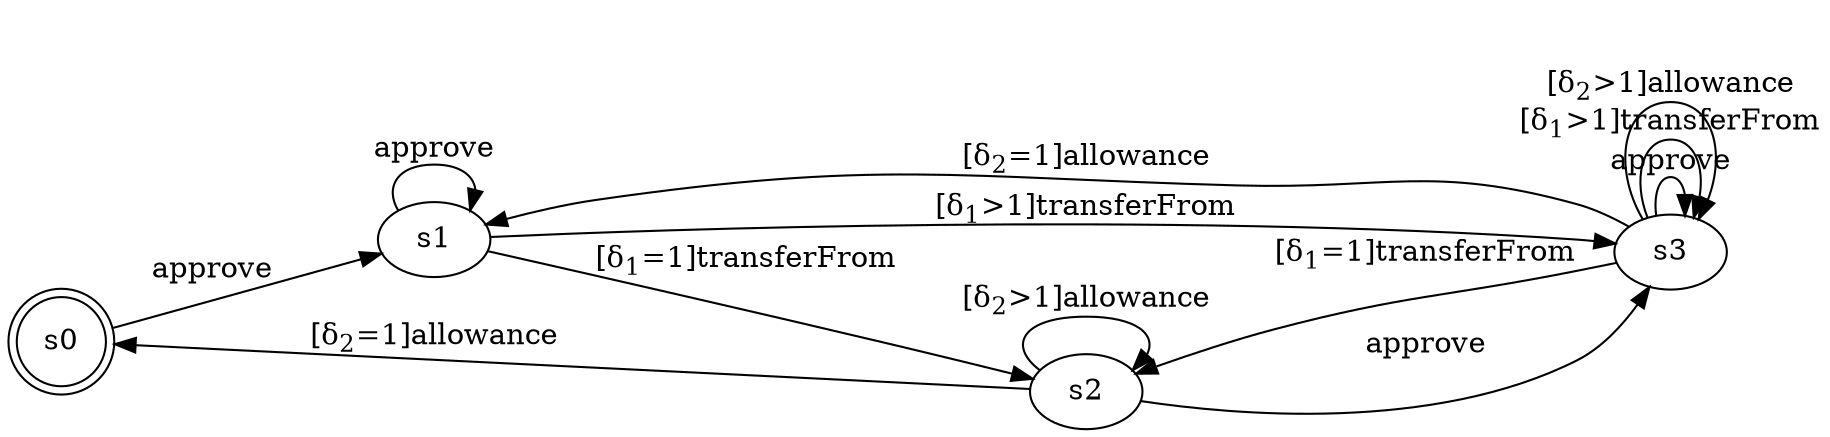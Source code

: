 digraph erc20 { 
  rankdir="LR"
  s0 [ shape="doublecircle" ]
  s0->s1 [
    label= "approve"
  ] ;
  s1->s1 [
    label= "approve"
  ] ;
  s1->s2 [
    label= <[&delta;<sub>1</sub>=1]transferFrom>
  ] ;
  s1->s3 [
    label= <[&delta;<sub>1</sub>&gt;1]transferFrom>
  ] ;
  s2->s3 [
    label= "approve"
  ] ;
  s2->s0 [
    label= <[&delta;<sub>2</sub>=1]allowance>
  ] ;
  s2->s2 [
    label= <[&delta;<sub>2</sub>&gt;1]allowance>
  ] ;
  s3->s3 [
    label= "approve"
  ] ;
  s3->s1 [
    label= <[&delta;<sub>2</sub>=1]allowance>
  ] ;
  s3->s2 [
    label= <[&delta;<sub>1</sub>=1]transferFrom>
  ] ;
  s3->s3 [
    label= <[&delta;<sub>1</sub>&gt;1]transferFrom>
  ] ;
  s3->s3 [
    label= <[&delta;<sub>2</sub>&gt;1]allowance>
  ] ;
}

